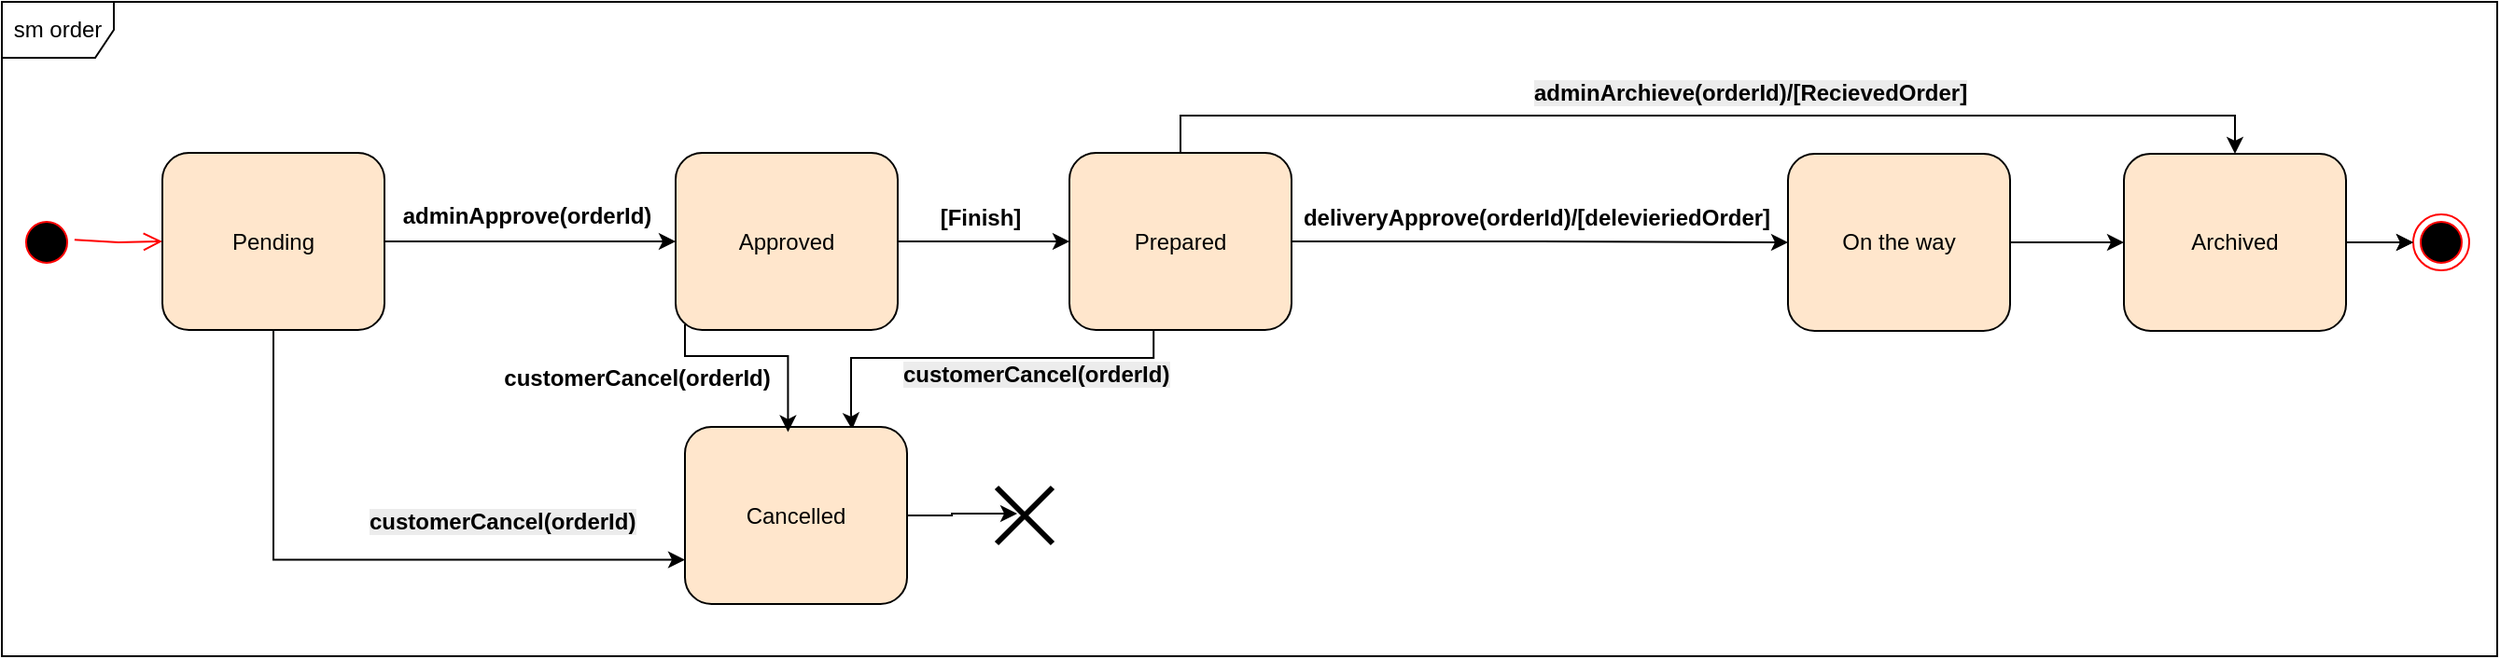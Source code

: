 <mxfile version="27.0.5">
  <diagram name="Page-1" id="tVyCz2zJRW9Rt1t9Aigx">
    <mxGraphModel dx="1244" dy="569" grid="0" gridSize="1" guides="1" tooltips="1" connect="1" arrows="1" fold="1" page="1" pageScale="1" pageWidth="3300" pageHeight="2339" math="0" shadow="0">
      <root>
        <mxCell id="0" />
        <mxCell id="1" parent="0" />
        <mxCell id="V4PutQKWJatf0HaBM0gG-3" value="" style="ellipse;html=1;shape=endState;fillColor=#000000;strokeColor=#ff0000;" parent="1" vertex="1">
          <mxGeometry x="2428" y="555" width="30" height="30" as="geometry" />
        </mxCell>
        <mxCell id="V4PutQKWJatf0HaBM0gG-11" value="" style="ellipse;html=1;shape=startState;fillColor=#000000;strokeColor=#ff0000;rotation=-90;" parent="1" vertex="1">
          <mxGeometry x="1145" y="555" width="30" height="30" as="geometry" />
        </mxCell>
        <mxCell id="V4PutQKWJatf0HaBM0gG-12" value="" style="edgeStyle=orthogonalEdgeStyle;html=1;verticalAlign=bottom;endArrow=open;endSize=8;strokeColor=#ff0000;rounded=0;entryX=0;entryY=0.5;entryDx=0;entryDy=0;" parent="1" source="V4PutQKWJatf0HaBM0gG-11" target="V4PutQKWJatf0HaBM0gG-13" edge="1">
          <mxGeometry relative="1" as="geometry">
            <mxPoint x="1259" y="567.5" as="targetPoint" />
          </mxGeometry>
        </mxCell>
        <mxCell id="V4PutQKWJatf0HaBM0gG-32" style="edgeStyle=orthogonalEdgeStyle;rounded=0;orthogonalLoop=1;jettySize=auto;html=1;entryX=0;entryY=0.5;entryDx=0;entryDy=0;" parent="1" source="V4PutQKWJatf0HaBM0gG-13" target="V4PutQKWJatf0HaBM0gG-15" edge="1">
          <mxGeometry relative="1" as="geometry" />
        </mxCell>
        <mxCell id="N3nGO2o4_-wFrIXZPiAD-23" style="edgeStyle=orthogonalEdgeStyle;rounded=0;orthogonalLoop=1;jettySize=auto;html=1;exitX=0.5;exitY=1;exitDx=0;exitDy=0;entryX=0;entryY=0.75;entryDx=0;entryDy=0;" edge="1" parent="1" source="V4PutQKWJatf0HaBM0gG-13" target="V4PutQKWJatf0HaBM0gG-27">
          <mxGeometry relative="1" as="geometry" />
        </mxCell>
        <mxCell id="V4PutQKWJatf0HaBM0gG-13" value="Pending" style="rounded=1;whiteSpace=wrap;html=1;fillColor=#FFE6CC;" parent="1" vertex="1">
          <mxGeometry x="1222" y="522" width="119" height="95" as="geometry" />
        </mxCell>
        <mxCell id="V4PutQKWJatf0HaBM0gG-34" style="edgeStyle=orthogonalEdgeStyle;rounded=0;orthogonalLoop=1;jettySize=auto;html=1;entryX=0;entryY=0.5;entryDx=0;entryDy=0;" parent="1" source="V4PutQKWJatf0HaBM0gG-15" target="V4PutQKWJatf0HaBM0gG-16" edge="1">
          <mxGeometry relative="1" as="geometry" />
        </mxCell>
        <mxCell id="V4PutQKWJatf0HaBM0gG-15" value="Approved" style="rounded=1;whiteSpace=wrap;html=1;fillColor=#FFE6CC;" parent="1" vertex="1">
          <mxGeometry x="1497" y="522" width="119" height="95" as="geometry" />
        </mxCell>
        <mxCell id="N3nGO2o4_-wFrIXZPiAD-13" style="edgeStyle=orthogonalEdgeStyle;rounded=0;orthogonalLoop=1;jettySize=auto;html=1;exitX=0.337;exitY=0.993;exitDx=0;exitDy=0;exitPerimeter=0;entryX=0.753;entryY=0.015;entryDx=0;entryDy=0;entryPerimeter=0;" edge="1" parent="1" target="V4PutQKWJatf0HaBM0gG-27">
          <mxGeometry relative="1" as="geometry">
            <mxPoint x="1753.103" y="600.005" as="sourcePoint" />
            <mxPoint x="1578.993" y="662.095" as="targetPoint" />
            <Array as="points">
              <mxPoint x="1753" y="632" />
              <mxPoint x="1591" y="632" />
              <mxPoint x="1591" y="662" />
              <mxPoint x="1592" y="662" />
            </Array>
          </mxGeometry>
        </mxCell>
        <mxCell id="N3nGO2o4_-wFrIXZPiAD-19" style="edgeStyle=orthogonalEdgeStyle;rounded=0;orthogonalLoop=1;jettySize=auto;html=1;exitX=0.5;exitY=0;exitDx=0;exitDy=0;entryX=0.5;entryY=0;entryDx=0;entryDy=0;" edge="1" parent="1" source="V4PutQKWJatf0HaBM0gG-16" target="V4PutQKWJatf0HaBM0gG-44">
          <mxGeometry relative="1" as="geometry" />
        </mxCell>
        <mxCell id="V4PutQKWJatf0HaBM0gG-16" value="Prepared" style="rounded=1;whiteSpace=wrap;html=1;fillColor=#FFE6CC;" parent="1" vertex="1">
          <mxGeometry x="1708" y="522" width="119" height="95" as="geometry" />
        </mxCell>
        <mxCell id="V4PutQKWJatf0HaBM0gG-23" value="" style="shape=umlDestroy;whiteSpace=wrap;html=1;strokeWidth=3;targetShapes=umlLifeline;" parent="1" vertex="1">
          <mxGeometry x="1669" y="701.5" width="30" height="30" as="geometry" />
        </mxCell>
        <mxCell id="V4PutQKWJatf0HaBM0gG-25" value="&lt;b&gt;adminApprove(orderId)&lt;/b&gt;" style="text;html=1;align=center;verticalAlign=middle;resizable=0;points=[];autosize=1;strokeColor=none;fillColor=none;" parent="1" vertex="1">
          <mxGeometry x="1341" y="542" width="152" height="27" as="geometry" />
        </mxCell>
        <mxCell id="V4PutQKWJatf0HaBM0gG-27" value="Cancelled" style="rounded=1;whiteSpace=wrap;html=1;fillColor=#FFE6CC;" parent="1" vertex="1">
          <mxGeometry x="1502" y="669" width="119" height="95" as="geometry" />
        </mxCell>
        <mxCell id="V4PutQKWJatf0HaBM0gG-29" style="edgeStyle=orthogonalEdgeStyle;rounded=0;orthogonalLoop=1;jettySize=auto;html=1;entryX=0.367;entryY=0.467;entryDx=0;entryDy=0;entryPerimeter=0;" parent="1" source="V4PutQKWJatf0HaBM0gG-27" target="V4PutQKWJatf0HaBM0gG-23" edge="1">
          <mxGeometry relative="1" as="geometry" />
        </mxCell>
        <mxCell id="V4PutQKWJatf0HaBM0gG-35" value="&lt;b&gt;[Finish]&lt;/b&gt;" style="text;html=1;align=center;verticalAlign=middle;resizable=0;points=[];autosize=1;strokeColor=none;fillColor=none;" parent="1" vertex="1">
          <mxGeometry x="1629" y="544" width="61" height="26" as="geometry" />
        </mxCell>
        <mxCell id="N3nGO2o4_-wFrIXZPiAD-5" style="edgeStyle=orthogonalEdgeStyle;rounded=0;orthogonalLoop=1;jettySize=auto;html=1;exitX=1;exitY=0.5;exitDx=0;exitDy=0;entryX=0;entryY=0.5;entryDx=0;entryDy=0;" edge="1" parent="1" source="V4PutQKWJatf0HaBM0gG-43" target="V4PutQKWJatf0HaBM0gG-44">
          <mxGeometry relative="1" as="geometry" />
        </mxCell>
        <mxCell id="V4PutQKWJatf0HaBM0gG-43" value="On the way" style="rounded=1;whiteSpace=wrap;html=1;fillColor=#FFE6CC;" parent="1" vertex="1">
          <mxGeometry x="2093" y="522.5" width="119" height="95" as="geometry" />
        </mxCell>
        <mxCell id="N3nGO2o4_-wFrIXZPiAD-6" style="edgeStyle=orthogonalEdgeStyle;rounded=0;orthogonalLoop=1;jettySize=auto;html=1;exitX=1;exitY=0.5;exitDx=0;exitDy=0;" edge="1" parent="1" source="V4PutQKWJatf0HaBM0gG-44" target="V4PutQKWJatf0HaBM0gG-3">
          <mxGeometry relative="1" as="geometry" />
        </mxCell>
        <mxCell id="N3nGO2o4_-wFrIXZPiAD-21" style="edgeStyle=orthogonalEdgeStyle;rounded=0;orthogonalLoop=1;jettySize=auto;html=1;" edge="1" parent="1" source="V4PutQKWJatf0HaBM0gG-44" target="V4PutQKWJatf0HaBM0gG-3">
          <mxGeometry relative="1" as="geometry" />
        </mxCell>
        <mxCell id="V4PutQKWJatf0HaBM0gG-44" value="Archived" style="rounded=1;whiteSpace=wrap;html=1;fillColor=#FFE6CC;" parent="1" vertex="1">
          <mxGeometry x="2273" y="522.5" width="119" height="95" as="geometry" />
        </mxCell>
        <mxCell id="V4PutQKWJatf0HaBM0gG-46" style="edgeStyle=orthogonalEdgeStyle;rounded=0;orthogonalLoop=1;jettySize=auto;html=1;entryX=0;entryY=0.5;entryDx=0;entryDy=0;" parent="1" source="V4PutQKWJatf0HaBM0gG-16" target="V4PutQKWJatf0HaBM0gG-43" edge="1">
          <mxGeometry relative="1" as="geometry">
            <mxPoint x="1996" y="569.07" as="targetPoint" />
          </mxGeometry>
        </mxCell>
        <mxCell id="V4PutQKWJatf0HaBM0gG-61" value="&lt;b&gt;deliveryApprove(orderId)/[delevieriedOrder]&lt;/b&gt;" style="text;html=1;align=center;verticalAlign=middle;resizable=0;points=[];autosize=1;strokeColor=none;fillColor=none;" parent="1" vertex="1">
          <mxGeometry x="1824" y="544" width="268" height="26" as="geometry" />
        </mxCell>
        <mxCell id="V4PutQKWJatf0HaBM0gG-62" value="sm order" style="shape=umlFrame;whiteSpace=wrap;html=1;pointerEvents=0;" parent="1" vertex="1">
          <mxGeometry x="1136" y="441" width="1337" height="351" as="geometry" />
        </mxCell>
        <mxCell id="N3nGO2o4_-wFrIXZPiAD-15" style="edgeStyle=orthogonalEdgeStyle;rounded=0;orthogonalLoop=1;jettySize=auto;html=1;entryX=0.464;entryY=0.029;entryDx=0;entryDy=0;entryPerimeter=0;" edge="1" parent="1" target="V4PutQKWJatf0HaBM0gG-27">
          <mxGeometry relative="1" as="geometry">
            <mxPoint x="1502" y="614" as="sourcePoint" />
            <Array as="points">
              <mxPoint x="1502" y="615" />
              <mxPoint x="1502" y="631" />
              <mxPoint x="1559" y="631" />
            </Array>
          </mxGeometry>
        </mxCell>
        <mxCell id="N3nGO2o4_-wFrIXZPiAD-16" value="&lt;b&gt;customerCancel(orderId)&lt;/b&gt;" style="text;html=1;align=center;verticalAlign=middle;resizable=0;points=[];autosize=1;strokeColor=none;fillColor=none;" vertex="1" parent="1">
          <mxGeometry x="1395" y="630" width="161" height="26" as="geometry" />
        </mxCell>
        <mxCell id="N3nGO2o4_-wFrIXZPiAD-17" value="&lt;b style=&quot;forced-color-adjust: none; color: rgb(0, 0, 0); font-family: Helvetica; font-size: 12px; font-style: normal; font-variant-ligatures: normal; font-variant-caps: normal; letter-spacing: normal; orphans: 2; text-align: center; text-indent: 0px; text-transform: none; widows: 2; word-spacing: 0px; -webkit-text-stroke-width: 0px; white-space: nowrap; background-color: rgb(236, 236, 236); text-decoration-thickness: initial; text-decoration-style: initial; text-decoration-color: initial;&quot;&gt;customerCancel(orderId)&lt;/b&gt;" style="text;whiteSpace=wrap;html=1;" vertex="1" parent="1">
          <mxGeometry x="1617" y="627" width="164" height="25" as="geometry" />
        </mxCell>
        <mxCell id="N3nGO2o4_-wFrIXZPiAD-20" value="&lt;b style=&quot;forced-color-adjust: none; color: rgb(0, 0, 0); font-family: Helvetica; font-size: 12px; font-style: normal; font-variant-ligatures: normal; font-variant-caps: normal; letter-spacing: normal; orphans: 2; text-align: center; text-indent: 0px; text-transform: none; widows: 2; word-spacing: 0px; -webkit-text-stroke-width: 0px; white-space: nowrap; background-color: rgb(236, 236, 236); text-decoration-thickness: initial; text-decoration-style: initial; text-decoration-color: initial;&quot;&gt;adminArchieve(orderId)/[RecievedOrder]&lt;/b&gt;" style="text;whiteSpace=wrap;html=1;" vertex="1" parent="1">
          <mxGeometry x="1954.995" y="475.998" width="162" height="27" as="geometry" />
        </mxCell>
        <mxCell id="N3nGO2o4_-wFrIXZPiAD-24" value="&lt;b style=&quot;forced-color-adjust: none; color: rgb(0, 0, 0); font-family: Helvetica; font-size: 12px; font-style: normal; font-variant-ligatures: normal; font-variant-caps: normal; letter-spacing: normal; orphans: 2; text-align: center; text-indent: 0px; text-transform: none; widows: 2; word-spacing: 0px; -webkit-text-stroke-width: 0px; white-space: nowrap; background-color: rgb(236, 236, 236); text-decoration-thickness: initial; text-decoration-style: initial; text-decoration-color: initial;&quot;&gt;customerCancel(orderId)&lt;/b&gt;" style="text;whiteSpace=wrap;html=1;" vertex="1" parent="1">
          <mxGeometry x="1331.004" y="706.004" width="162" height="27" as="geometry" />
        </mxCell>
      </root>
    </mxGraphModel>
  </diagram>
</mxfile>
